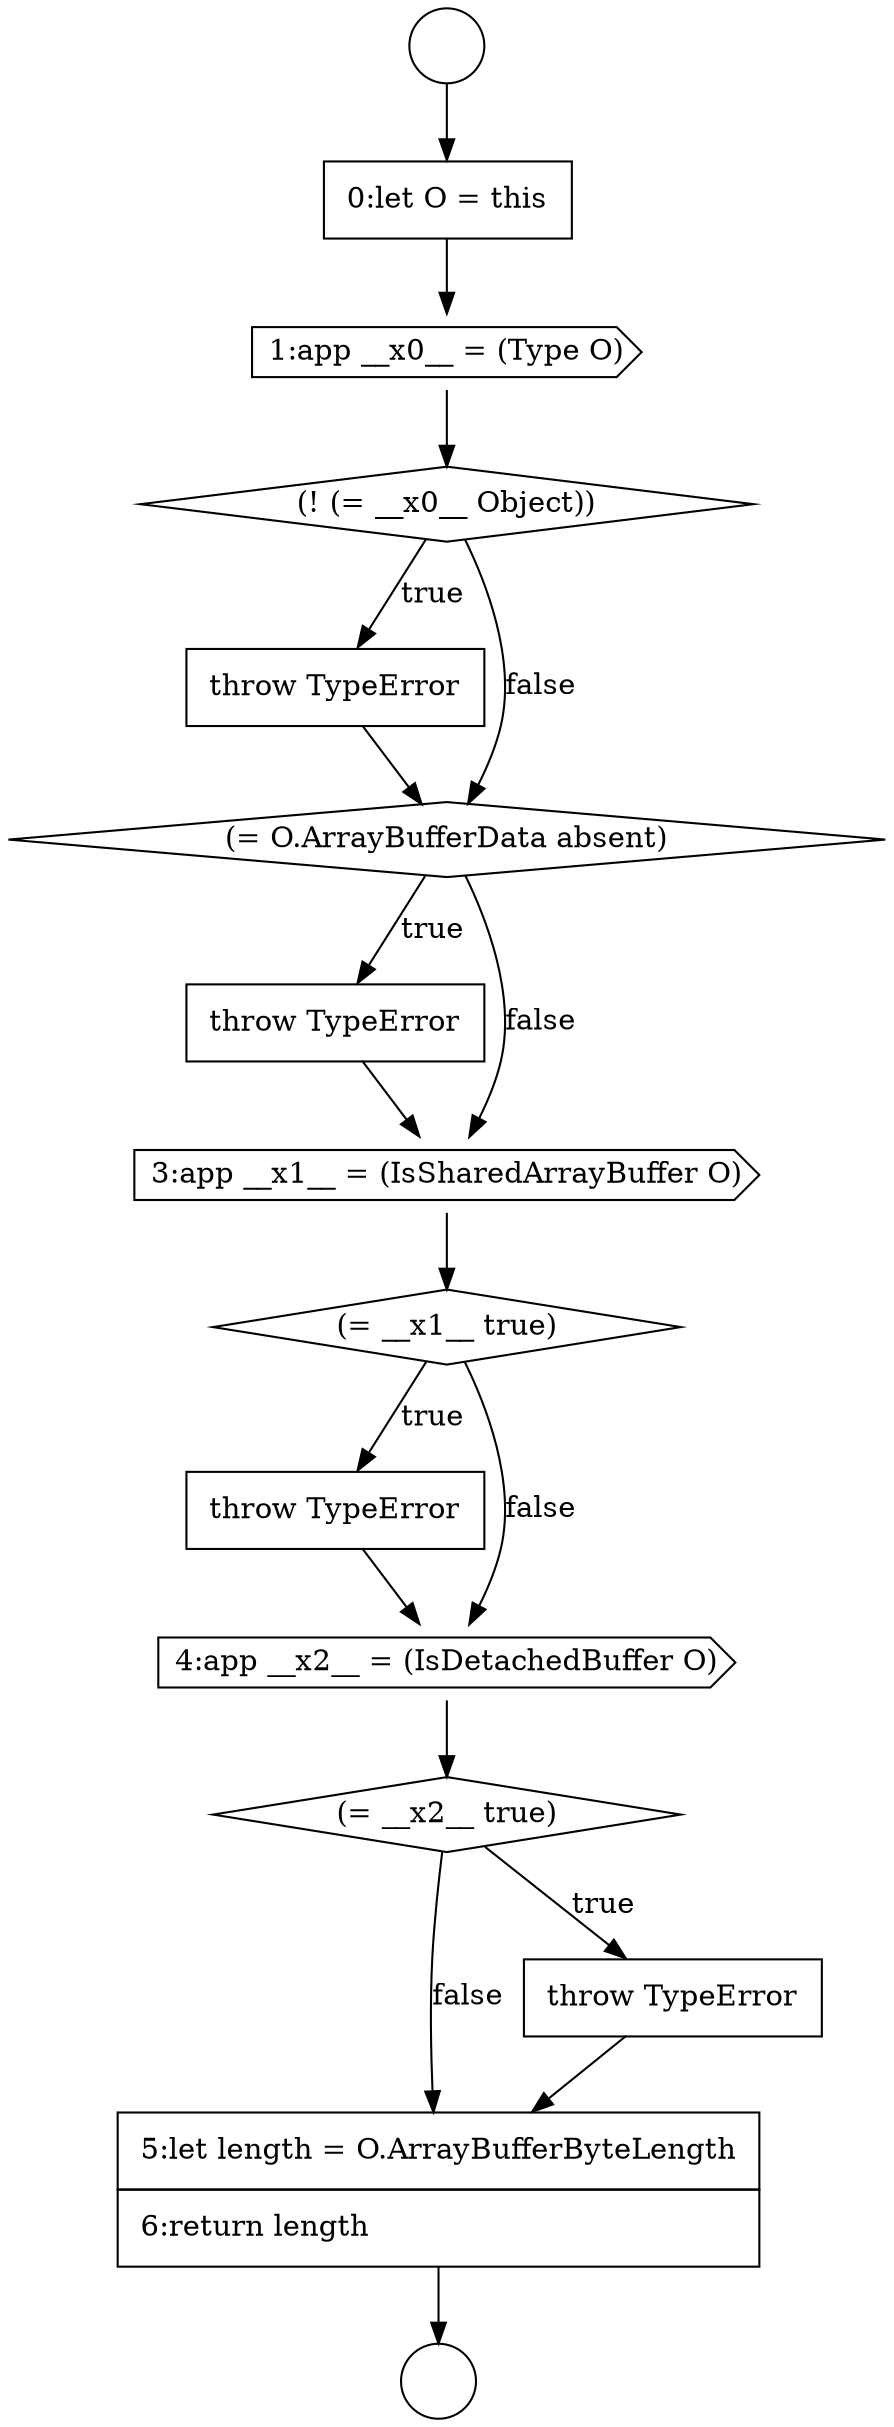 digraph {
  node15472 [shape=diamond, label=<<font color="black">(! (= __x0__ Object))</font>> color="black" fillcolor="white" style=filled]
  node15482 [shape=none, margin=0, label=<<font color="black">
    <table border="0" cellborder="1" cellspacing="0" cellpadding="10">
      <tr><td align="left">5:let length = O.ArrayBufferByteLength</td></tr>
      <tr><td align="left">6:return length</td></tr>
    </table>
  </font>> color="black" fillcolor="white" style=filled]
  node15477 [shape=diamond, label=<<font color="black">(= __x1__ true)</font>> color="black" fillcolor="white" style=filled]
  node15468 [shape=circle label=" " color="black" fillcolor="white" style=filled]
  node15473 [shape=none, margin=0, label=<<font color="black">
    <table border="0" cellborder="1" cellspacing="0" cellpadding="10">
      <tr><td align="left">throw TypeError</td></tr>
    </table>
  </font>> color="black" fillcolor="white" style=filled]
  node15471 [shape=cds, label=<<font color="black">1:app __x0__ = (Type O)</font>> color="black" fillcolor="white" style=filled]
  node15481 [shape=none, margin=0, label=<<font color="black">
    <table border="0" cellborder="1" cellspacing="0" cellpadding="10">
      <tr><td align="left">throw TypeError</td></tr>
    </table>
  </font>> color="black" fillcolor="white" style=filled]
  node15478 [shape=none, margin=0, label=<<font color="black">
    <table border="0" cellborder="1" cellspacing="0" cellpadding="10">
      <tr><td align="left">throw TypeError</td></tr>
    </table>
  </font>> color="black" fillcolor="white" style=filled]
  node15474 [shape=diamond, label=<<font color="black">(= O.ArrayBufferData absent)</font>> color="black" fillcolor="white" style=filled]
  node15470 [shape=none, margin=0, label=<<font color="black">
    <table border="0" cellborder="1" cellspacing="0" cellpadding="10">
      <tr><td align="left">0:let O = this</td></tr>
    </table>
  </font>> color="black" fillcolor="white" style=filled]
  node15475 [shape=none, margin=0, label=<<font color="black">
    <table border="0" cellborder="1" cellspacing="0" cellpadding="10">
      <tr><td align="left">throw TypeError</td></tr>
    </table>
  </font>> color="black" fillcolor="white" style=filled]
  node15479 [shape=cds, label=<<font color="black">4:app __x2__ = (IsDetachedBuffer O)</font>> color="black" fillcolor="white" style=filled]
  node15469 [shape=circle label=" " color="black" fillcolor="white" style=filled]
  node15476 [shape=cds, label=<<font color="black">3:app __x1__ = (IsSharedArrayBuffer O)</font>> color="black" fillcolor="white" style=filled]
  node15480 [shape=diamond, label=<<font color="black">(= __x2__ true)</font>> color="black" fillcolor="white" style=filled]
  node15480 -> node15481 [label=<<font color="black">true</font>> color="black"]
  node15480 -> node15482 [label=<<font color="black">false</font>> color="black"]
  node15472 -> node15473 [label=<<font color="black">true</font>> color="black"]
  node15472 -> node15474 [label=<<font color="black">false</font>> color="black"]
  node15474 -> node15475 [label=<<font color="black">true</font>> color="black"]
  node15474 -> node15476 [label=<<font color="black">false</font>> color="black"]
  node15475 -> node15476 [ color="black"]
  node15468 -> node15470 [ color="black"]
  node15478 -> node15479 [ color="black"]
  node15471 -> node15472 [ color="black"]
  node15473 -> node15474 [ color="black"]
  node15476 -> node15477 [ color="black"]
  node15479 -> node15480 [ color="black"]
  node15481 -> node15482 [ color="black"]
  node15482 -> node15469 [ color="black"]
  node15477 -> node15478 [label=<<font color="black">true</font>> color="black"]
  node15477 -> node15479 [label=<<font color="black">false</font>> color="black"]
  node15470 -> node15471 [ color="black"]
}
